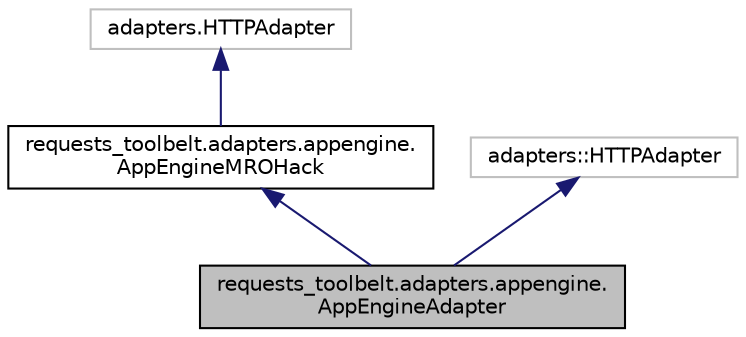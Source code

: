 digraph "requests_toolbelt.adapters.appengine.AppEngineAdapter"
{
 // LATEX_PDF_SIZE
  edge [fontname="Helvetica",fontsize="10",labelfontname="Helvetica",labelfontsize="10"];
  node [fontname="Helvetica",fontsize="10",shape=record];
  Node1 [label="requests_toolbelt.adapters.appengine.\lAppEngineAdapter",height=0.2,width=0.4,color="black", fillcolor="grey75", style="filled", fontcolor="black",tooltip=" "];
  Node2 -> Node1 [dir="back",color="midnightblue",fontsize="10",style="solid",fontname="Helvetica"];
  Node2 [label="requests_toolbelt.adapters.appengine.\lAppEngineMROHack",height=0.2,width=0.4,color="black", fillcolor="white", style="filled",URL="$classrequests__toolbelt_1_1adapters_1_1appengine_1_1AppEngineMROHack.html",tooltip=" "];
  Node3 -> Node2 [dir="back",color="midnightblue",fontsize="10",style="solid",fontname="Helvetica"];
  Node3 [label="adapters.HTTPAdapter",height=0.2,width=0.4,color="grey75", fillcolor="white", style="filled",tooltip=" "];
  Node4 -> Node1 [dir="back",color="midnightblue",fontsize="10",style="solid",fontname="Helvetica"];
  Node4 [label="adapters::HTTPAdapter",height=0.2,width=0.4,color="grey75", fillcolor="white", style="filled",tooltip=" "];
}
